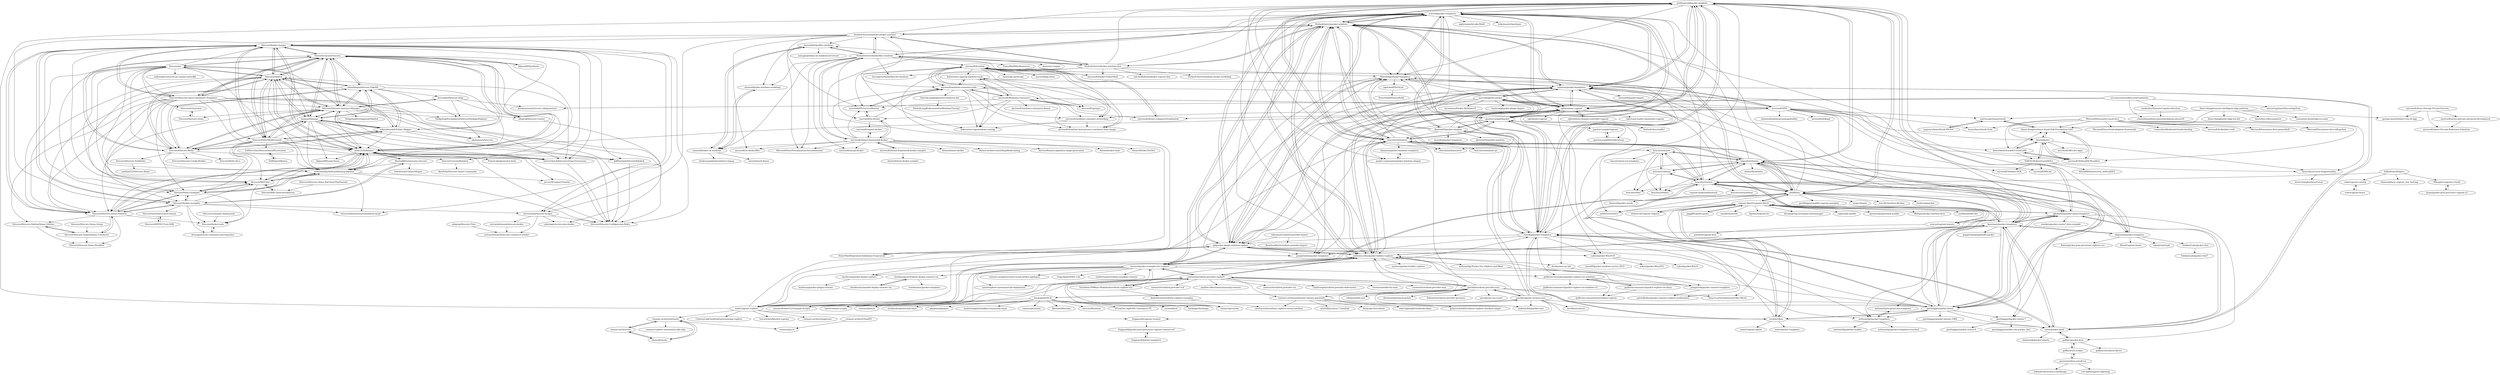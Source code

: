 digraph G {
"joefitzgerald/packer-windows" -> "mwrock/packer-templates"
"joefitzgerald/packer-windows" -> "StefanScherer/packer-windows"
"joefitzgerald/packer-windows" -> "boxcutter/windows"
"joefitzgerald/packer-windows" -> "chef/bento"
"joefitzgerald/packer-windows" -> "MattHodge/PackerTemplates"
"joefitzgerald/packer-windows" -> "taliesins/packer-baseboxes"
"joefitzgerald/packer-windows" -> "chocolatey/boxstarter" ["e"=1]
"joefitzgerald/packer-windows" -> "gusztavvargadr/packer"
"joefitzgerald/packer-windows" -> "ruzickap/packer-templates"
"joefitzgerald/packer-windows" -> "jetbrains-infra/packer-builder-vsphere"
"joefitzgerald/packer-windows" -> "rgl/windows-vagrant"
"joefitzgerald/packer-windows" -> "packer-community/packer-windows-plugins"
"joefitzgerald/packer-windows" -> "boxcutter/ubuntu"
"joefitzgerald/packer-windows" -> "jedi4ever/veewee" ["e"=1]
"joefitzgerald/packer-windows" -> "jakobadam/packer-qemu-templates"
"shiguredo/packer-templates" -> "boxcutter/ubuntu"
"shiguredo/packer-templates" -> "boxcutter/centos"
"shiguredo/packer-templates" -> "kaorimatz/packer-templates"
"shiguredo/packer-templates" -> "joefitzgerald/packer-windows"
"shiguredo/packer-templates" -> "Banno/packer-post-processor-vsphere-ova"
"shiguredo/packer-templates" -> "ffuenf/vagrant-boxes"
"shiguredo/packer-templates" -> "TelekomLabs/packer-rhel"
"shiguredo/packer-templates" -> "tokuhirom/toydi"
"josenk/terraform-provider-esxi" -> "josenk/vagrant-vmware-esxi"
"josenk/terraform-provider-esxi" -> "nickcharlton/packer-esxi"
"josenk/terraform-provider-esxi" -> "vmware/terraform-provider-vsphere"
"josenk/terraform-provider-esxi" -> "taliesins/packer-baseboxes"
"josenk/terraform-provider-esxi" -> "jetbrains-infra/packer-builder-vsphere"
"josenk/terraform-provider-esxi" -> "josenk/esxi-vm-create"
"josenk/terraform-provider-esxi" -> "veksh/ansible-esxi"
"josenk/terraform-provider-esxi" -> "dustinrue/proxmox-packer" ["e"=1]
"josenk/terraform-provider-esxi" -> "vmware-archive/cloud-init-vmware-guestinfo"
"josenk/terraform-provider-esxi" -> "Telmate/terraform-provider-proxmox" ["e"=1]
"josenk/terraform-provider-esxi" -> "dmacvicar/terraform-provider-libvirt" ["e"=1]
"josenk/terraform-provider-esxi" -> "geerlingguy/packer-boxes"
"josenk/terraform-provider-esxi" -> "lamw/ghettoVCB"
"vmware-archive/cloud-init-vmware-guestinfo" -> "alexholliz/centos-7-cloudinit"
"vmware-archive/cloud-init-vmware-guestinfo" -> "linoproject/terraform"
"vmware-archive/cloud-init-vmware-guestinfo" -> "vmw-loginsight/webhook-shims"
"vmware-archive/cloud-init-vmware-guestinfo" -> "grantorchard/terraform-vsphere-cloudinit-simple"
"vmware-archive/cloud-init-vmware-guestinfo" -> "vancluever/terraform-vsphere-virtual-machine"
"vmware-archive/rbvmomi" -> "vmware-archive/rvc"
"vmware-archive/rbvmomi" -> "rlane/rbvmomi"
"vmware-archive/rbvmomi" -> "vmware/vsphere-automation-sdk-ruby"
"vmware-archive/rbvmomi" -> "vmware/pyvco"
"Sitecore/jss" -> "Sitecore/docker-images"
"Sitecore/jss" -> "SitecoreUnicorn/Unicorn"
"Sitecore/jss" -> "Sitecore/Habitat"
"Sitecore/jss" -> "muso31/Helixbase"
"Sitecore/jss" -> "Sitecore/MVP-Site"
"Sitecore/jss" -> "Sitecore/Sitecore-Azure-Quickstart-Templates"
"Sitecore/jss" -> "Sitecore/Sitecore.Demo.Platform"
"Sitecore/jss" -> "kamsar/Dianoga"
"Sitecore/jss" -> "Sitecore/Sitecore.Rocks"
"Sitecore/jss" -> "sitecorelabs/xmcloud-foundation-head"
"Sitecore/jss" -> "Sitecore/Sitecore-Instance-Manager"
"Sitecore/jss" -> "richardszalay/helix-publishing-pipeline"
"Sitecore/jss" -> "Sitecore/Helix.Examples"
"Sitecore/jss" -> "uniformdev/sitecore-jss-nextjs-starterkit"
"Sitecore/jss" -> "Sitecore/xGenerator"
"lavabit/robox" -> "geerlingguy/packer-boxes"
"lavabit/robox" -> "ruzickap/packer-templates"
"lavabit/robox" -> "chef/bento"
"lavabit/robox" -> "vagrant-libvirt/vagrant-libvirt"
"lavabit/robox" -> "tylert/packer-build"
"lavabit/robox" -> "maier/packer-templates"
"lavabit/robox" -> "maier/vagrant-alpine"
"lavabit/robox" -> "gusztavvargadr/packer"
"lamw/ghettoVCB" -> "lamw/vmware-scripts" ["e"=1]
"lamw/ghettoVCB" -> "VFrontDe-Org/ESXi-Customizer-PS" ["e"=1]
"lamw/ghettoVCB" -> "ytti/oxidized" ["e"=1]
"lamw/ghettoVCB" -> "backuppc/backuppc" ["e"=1]
"lamw/ghettoVCB" -> "josenk/terraform-provider-esxi"
"lamw/ghettoVCB" -> "vmware/photon" ["e"=1]
"lamw/ghettoVCB" -> "strizhechenko/netutils-linux" ["e"=1]
"lamw/ghettoVCB" -> "phpipam/phpipam" ["e"=1]
"lamw/ghettoVCB" -> "vmware/packer-examples-for-vsphere"
"lamw/ghettoVCB" -> "vmware/govmomi" ["e"=1]
"lamw/ghettoVCB" -> "monitoringartist/zabbix-community-repos" ["e"=1]
"lamw/ghettoVCB" -> "vmware/pyvmomi" ["e"=1]
"lamw/ghettoVCB" -> "librenms/librenms" ["e"=1]
"lamw/ghettoVCB" -> "mescon/Muximux" ["e"=1]
"lamw/ghettoVCB" -> "vmware/PowerCLI-Example-Scripts" ["e"=1]
"Sitecore/Sitecore.Demo.Platform" -> "Sitecore/Sitecore.HabitatHome.Commerce"
"Sitecore/Sitecore.Demo.Platform" -> "Sitecore/Helix.Examples"
"Sitecore/Sitecore.Demo.Platform" -> "Sitecore/Sitecore.HabitatHome.Utilities"
"Sitecore/Sitecore.Demo.Platform" -> "Sitecore/Sitecore.Demo.Headless"
"Sitecore/Sitecore.Demo.Platform" -> "Sitecore/docker-images"
"Sitecore/Sitecore.Demo.Platform" -> "Sitecore/docker-examples"
"Sitecore/Sitecore.Demo.Platform" -> "Sitecore/MVP-Site"
"Sitecore/Sitecore.Demo.Platform" -> "Sitecore/docker-tools"
"Sitecore/Sitecore.Demo.Platform" -> "muso31/Helixbase"
"Sitecore/docker-images" -> "Sitecore/docker-examples"
"Sitecore/docker-images" -> "Sitecore/Sitecore.Demo.Platform"
"Sitecore/docker-images" -> "Sitecore/Sitecore-Azure-Quickstart-Templates"
"Sitecore/docker-images" -> "sitecoreops/sitecore-images"
"Sitecore/docker-images" -> "muso31/Helixbase"
"Sitecore/docker-images" -> "Sitecore/MVP-Site"
"Sitecore/docker-images" -> "richardszalay/helix-publishing-pipeline"
"Sitecore/docker-images" -> "Sitecore/Helix.Examples"
"Sitecore/docker-images" -> "Sitecore/Sitecore-Configuration-Roles"
"Sitecore/docker-images" -> "bartverdonck/Sitecore-Forms-Extensions"
"Sitecore/docker-images" -> "Sitecore/Habitat"
"Sitecore/docker-images" -> "sitecorelabs/xmcloud-foundation-head"
"Sitecore/docker-images" -> "SitecorePowerShell/Console"
"Sitecore/docker-images" -> "SitecoreUnicorn/Unicorn"
"Sitecore/docker-images" -> "JeffDarchuk/SitecoreSidekick"
"Sitecore/Helix.Examples" -> "Sitecore/Sitecore.Demo.Platform"
"Sitecore/Helix.Examples" -> "Sitecore/MVP-Site"
"Sitecore/Helix.Examples" -> "richardszalay/helix-publishing-pipeline"
"Sitecore/Helix.Examples" -> "Sitecore/docker-tools"
"Sitecore/Helix.Examples" -> "Sitecore/docker-examples"
"Sitecore/Helix.Examples" -> "muso31/Helixbase"
"StefanScherer/packer-windows" -> "joefitzgerald/packer-windows"
"StefanScherer/packer-windows" -> "mwrock/packer-templates"
"StefanScherer/packer-windows" -> "StefanScherer/docker-windows-box"
"StefanScherer/packer-windows" -> "rgl/windows-vagrant"
"StefanScherer/packer-windows" -> "boxcutter/windows"
"StefanScherer/packer-windows" -> "rgl/packer-plugin-windows-update"
"StefanScherer/packer-windows" -> "chef/bento"
"StefanScherer/packer-windows" -> "StefanScherer/dockerfiles-windows"
"StefanScherer/packer-windows" -> "gusztavvargadr/packer"
"StefanScherer/packer-windows" -> "vmware/packer-examples-for-vsphere"
"StefanScherer/packer-windows" -> "jetbrains-infra/packer-builder-vsphere"
"StefanScherer/packer-windows" -> "taliesins/packer-baseboxes"
"StefanScherer/packer-windows" -> "MattHodge/PackerTemplates"
"StefanScherer/packer-windows" -> "StefanScherer/windows-docker-machine"
"StefanScherer/packer-windows" -> "ruzickap/packer-templates"
"josenk/vagrant-vmware-esxi" -> "josenk/terraform-provider-esxi"
"josenk/vagrant-vmware-esxi" -> "nsidc/vagrant-vsphere"
"josenk/vagrant-vmware-esxi" -> "jetbrains-infra/packer-builder-vsphere"
"josenk/vagrant-vmware-esxi" -> "StefanScherer/packer-windows"
"josenk/vagrant-vmware-esxi" -> "geerlingguy/packer-boxes"
"josenk/vagrant-vmware-esxi" -> "mechboxes/mech"
"josenk/vagrant-vmware-esxi" -> "frapposelli/vagrant-vcenter"
"josenk/vagrant-vmware-esxi" -> "nickcharlton/packer-esxi"
"josenk/vagrant-vmware-esxi" -> "rgl/windows-vagrant"
"josenk/vagrant-vmware-esxi" -> "lavabit/robox"
"SitecorePowerShell/Console" -> "muso31/Helixbase"
"SitecorePowerShell/Console" -> "SitecoreUnicorn/Unicorn"
"SitecorePowerShell/Console" -> "Sitecore/docker-images"
"SitecorePowerShell/Console" -> "Sitecore/Sitecore.Rocks"
"SitecorePowerShell/Console" -> "Sitecore/Sitecore.Demo.Platform"
"SitecorePowerShell/Console" -> "mikeedwards83/Glass.Mapper"
"SitecorePowerShell/Console" -> "Sitecore/Habitat"
"SitecorePowerShell/Console" -> "richardszalay/helix-publishing-pipeline"
"SitecorePowerShell/Console" -> "Sitecore/Helix.Examples"
"SitecorePowerShell/Console" -> "Sitecore/Sitecore-Instance-Manager"
"SitecorePowerShell/Console" -> "Sitecore/MVP-Site"
"SitecorePowerShell/Console" -> "Sitecore/Sitecore-Configuration-Roles"
"SitecorePowerShell/Console" -> "kamsar/Dianoga"
"SitecorePowerShell/Console" -> "bartverdonck/Sitecore-Forms-Extensions"
"SitecorePowerShell/Console" -> "SoftServeInc/SitecoreInstallExtensions"
"ava-innersource/SitecoreFoundation" -> "sitecoreignition/SitecoreIgnition"
"ava-innersource/SitecoreFoundation" -> "constellation4sitecore/constellation-sitecore9"
"ava-innersource/SitecoreFoundation" -> "muso31/Helixbase"
"ava-innersource/SitecoreFoundation" -> "hermanussen/sitecore.codegenerator"
"ava-innersource/SitecoreFoundation" -> "markstiles/SitecoreCognitiveServices"
"blipson89/Synthesis" -> "SitecoreUnicorn/Unicorn"
"richardszalay/helix-publishing-pipeline" -> "muso31/Helixbase"
"richardszalay/helix-publishing-pipeline" -> "Sitecore/Sitecore-Configuration-Roles"
"richardszalay/helix-publishing-pipeline" -> "Sitecore/Helix.Examples"
"richardszalay/helix-publishing-pipeline" -> "Sitecore/MVP-Site"
"richardszalay/helix-publishing-pipeline" -> "jst-cyr/XConnectTutorial"
"adoprog/Sitecore-Flow" -> "avivasolutionsnl/sitecore-commerce-docker"
"sitecoreops/sitecore-images" -> "Sitecore/Sitecore-Configuration-Roles"
"sitecoreops/sitecore-images" -> "pbering/sitecore-nine-docker"
"sitecoreops/sitecore-images" -> "avivasolutionsnl/sitecore-commerce-docker"
"sitecoreops/sitecore-images" -> "avivasolutionsnl/sitecore-docker"
"Sitecore/Sitecore.HabitatHome.Commerce" -> "Sitecore/Sitecore.Demo.Platform"
"Sitecore/Sitecore.HabitatHome.Commerce" -> "Sitecore/Sitecore.Demo.Headless"
"Sitecore/Sitecore.HabitatHome.Commerce" -> "Sitecore/Sitecore.HabitatHome.Utilities"
"bartverdonck/Sitecore-Forms-Extensions" -> "muso31/Helixbase"
"bartverdonck/Sitecore-Forms-Extensions" -> "Sitecore/Sitecore-Configuration-Roles"
"jborean93/packer-windoze" -> "MattHodge/PackerTemplates"
"jborean93/packer-windoze" -> "ruzickap/packer-templates"
"jborean93/packer-windoze" -> "gusztavvargadr/packer"
"jborean93/packer-windoze" -> "mwrock/packer-templates"
"jborean93/packer-windoze" -> "mcandre/packer-templates"
"jborean93/packer-windoze" -> "marcinbojko/hv-packer"
"jborean93/packer-windoze" -> "boxcutter/windows"
"jborean93/packer-windoze" -> "jborean93/ansible-windows" ["e"=1]
"jborean93/packer-windoze" -> "StefanScherer/packer-windows"
"kaorimatz/packer-templates" -> "geerlingguy/packer-boxes"
"kaorimatz/packer-templates" -> "jakobadam/packer-qemu-templates"
"kaorimatz/packer-templates" -> "tylert/packer-build"
"kaorimatz/packer-templates" -> "boxcutter/ubuntu"
"kaorimatz/packer-templates" -> "shiguredo/packer-templates"
"kaorimatz/packer-templates" -> "jetbrains-infra/packer-builder-vsphere"
"kaorimatz/packer-templates" -> "mrlesmithjr/packer-templates"
"kaorimatz/packer-templates" -> "ruzickap/packer-templates"
"kaorimatz/packer-templates" -> "taliesins/packer-baseboxes"
"kaorimatz/packer-templates" -> "chef/bento"
"kaorimatz/packer-templates" -> "boxcutter/centos"
"kaorimatz/packer-templates" -> "puppetlabs/puppetlabs-packer"
"kaorimatz/packer-templates" -> "geerlingguy/packer-centos-7"
"kaorimatz/packer-templates" -> "StefanScherer/packer-windows"
"kaorimatz/packer-templates" -> "mrlesmithjr/vagrant-box-templates"
"goffinet/packer-kvm" -> "goffinet/virt-scripts"
"goffinet/packer-kvm" -> "tylert/packer-build"
"goffinet/packer-kvm" -> "goffinet/terraform-libvirt"
"vmware-archive/rvc" -> "rlane/rbvmomi"
"vmware-archive/rvc" -> "vmware-archive/rbvmomi"
"WhoopInc/vagrant-s3auth" -> "lmars/packer-post-processor-vagrant-s3"
"taliesins/terraform-provider-hyperv" -> "flynnhandley/terraform-provider-hyperv"
"taliesins/terraform-provider-hyperv" -> "rgl/packer-plugin-windows-update"
"Terraform-VMWare-Modules/terraform-vsphere-vm" -> "diodonfrost/terraform-vsphere-examples"
"Terraform-VMWare-Modules/terraform-vsphere-vm" -> "vmware/terraform-provider-vsphere"
"Sitecore/docker-examples" -> "Sitecore/docker-images"
"Sitecore/docker-examples" -> "strezag/sitecore-containers-prerequisites"
"Sitecore/docker-examples" -> "Sitecore/Sitecore.Demo.Platform"
"Sitecore/docker-examples" -> "Sitecore/Helix.Examples"
"Sitecore/docker-examples" -> "Sitecore/docker-tools"
"Sitecore/docker-examples" -> "Sitecore/xmcloud-starter-dotnet"
"Sitecore/docker-examples" -> "sitecorelabs/xmcloud-foundation-head"
"Sitecore/docker-examples" -> "sitecoreops/sitecore-images"
"Sitecore/docker-examples" -> "MartinMiles/awesome-sitecore"
"Sitecore/docker-examples" -> "Sitecore/MVP-Site"
"marcinbojko/hv-packer" -> "rgl/windows-vagrant"
"marcinbojko/hv-packer" -> "hashicorp/packer-plugin-hyperv"
"marcinbojko/hv-packer" -> "taliesins/packer-baseboxes"
"marcinbojko/hv-packer" -> "jacqinthebox/packer-templates"
"marcinbojko/hv-packer" -> "eaksel/packer-Win2019"
"marcinbojko/hv-packer" -> "MattHodge/PackerTemplates"
"marcinbojko/hv-packer" -> "luciusbono/Packer-Windows10"
"marcinbojko/hv-packer" -> "rgl/packer-plugin-windows-update"
"sshushliapin/Sitecore.FakeDb" -> "Sitecore/Sitecore-Instance-Manager"
"sshushliapin/Sitecore.FakeDb" -> "Sitecore/Sitecore.Demo.Platform"
"sshushliapin/Sitecore.FakeDb" -> "SitecoreUnicorn/Unicorn"
"sshushliapin/Sitecore.FakeDb" -> "HedgehogDevelopment/SitecorePackageDeployer"
"sshushliapin/Sitecore.FakeDb" -> "Sitecore/Sitecore.Rocks"
"sshushliapin/Sitecore.FakeDb" -> "kevinobee/Sitecore.Ship"
"sshushliapin/Sitecore.FakeDb" -> "kamsar/Dianoga"
"sshushliapin/Sitecore.FakeDb" -> "Sitecore/Habitat"
"sshushliapin/Sitecore.FakeDb" -> "muso31/Helixbase"
"sshushliapin/Sitecore.FakeDb" -> "mikeedwards83/Glass.Mapper"
"sciurus/vagrant-mutate" -> "vagrant-libvirt/vagrant-libvirt"
"sciurus/vagrant-mutate" -> "adrahon/vagrant-kvm"
"Azure-Samples/azure-intelligent-edge-patterns" -> "Azure-Samples/Azure-Stack-Hub-Foundation-Core"
"Azure-Samples/azure-intelligent-edge-patterns" -> "Azure-Samples/iot-edge-for-iiot"
"Azure-Samples/azure-intelligent-edge-patterns" -> "george-moore/Santa-Cruz-AI-App"
"Azure-Samples/azure-intelligent-edge-patterns" -> "mattmcspirit/azurestack"
"Azure-Samples/azure-intelligent-edge-patterns" -> "Azure/live-video-analytics" ["e"=1]
"Azure-Samples/azure-intelligent-edge-patterns" -> "emmanuel-bv/iotedge-iva-nano" ["e"=1]
"rlane/rbvmomi" -> "vmware-archive/rvc"
"rlane/rbvmomi" -> "vmware-archive/rbvmomi"
"dteslya/win-iac-lab" -> "joeypiccola/packer-vmware-templates"
"MicrosoftDocs/azure-stack-docs" -> "microsoft/botbuilder-tools" ["e"=1]
"MicrosoftDocs/azure-stack-docs" -> "MicrosoftDocs/azure-docs-powershell" ["e"=1]
"MicrosoftDocs/azure-stack-docs" -> "MicrosoftDocs/azure-docs-sdk-python" ["e"=1]
"MicrosoftDocs/azure-stack-docs" -> "Azure/AzureStackHCI-EvalGuide"
"MicrosoftDocs/azure-stack-docs" -> "microsoft/AzStackHCISandbox"
"MicrosoftDocs/azure-stack-docs" -> "Azure/aksArc"
"MicrosoftDocs/azure-stack-docs" -> "Azure-Samples/Azure-Stack-Hub-Foundation-Core"
"MicrosoftDocs/azure-stack-docs" -> "MicrosoftDocs/cloud-adoption-framework" ["e"=1]
"MicrosoftDocs/azure-stack-docs" -> "Azure/AzureLocal-Supportability"
"MicrosoftDocs/azure-stack-docs" -> "Azure/AzureStack-Tools" ["e"=1]
"MicrosoftDocs/azure-stack-docs" -> "ConsenSysMesh/web3studio-bootleg" ["e"=1]
"frapposelli/vagrant-vcenter" -> "frapposelli/packer-post-processor-vagrant-vmware-ovf"
"eaksel/packer-Win2019" -> "eaksel/packer-Win2022"
"eaksel/packer-Win2019" -> "eaksel/packer-Win10"
"eaksel/packer-Win2019" -> "nixon89/packer-windows-server-2019"
"cloudmaniac/ansible-deploy-vmware-vm" -> "cloudmaniac/terraform-deploy-vmware-vm"
"microsoft/windows-container-networking" -> "kubernetes-sigs/windows-testing"
"microsoft/windows-container-networking" -> "microsoft/windows-host-process-containers-base-image"
"Eldblom/sifdemos" -> "SoftServeInc/SitecoreInstallExtensions"
"SoftServeInc/SitecoreInstallExtensions" -> "Eldblom/sifdemos"
"mrlesmithjr/Packer-For-vSphere-and-More" -> "joeypiccola/packer-vmware-templates"
"kevinobee/Sitecore.Ship" -> "adoprog/Sitecore-Courier"
"kevinobee/Sitecore.Ship" -> "HedgehogDevelopment/SitecorePackageDeployer"
"kevinobee/Sitecore.Ship" -> "hermanussen/sitecore.codegenerator"
"kevinobee/Sitecore.Ship" -> "Sitecore/Sitecore-Instance-Manager"
"Sitecore/Sitecore.HabitatHome.Utilities" -> "Sitecore/Sitecore.HabitatHome.Commerce"
"Sitecore/Sitecore.HabitatHome.Utilities" -> "Sitecore/Sitecore.Demo.Headless"
"vube/vagrant-catalog" -> "vube/vagrant-boxer"
"kubernetes-sigs/sig-windows-tools" -> "kubernetes-sigs/windows-testing"
"kubernetes-sigs/sig-windows-tools" -> "microsoft/windows-host-process-containers-base-image"
"kubernetes-sigs/sig-windows-tools" -> "microsoft/windows-container-networking"
"kubernetes-sigs/sig-windows-tools" -> "microsoft/windows-container-tools"
"yagmurs/AzureStack-VM-PoC" -> "mattmcspirit/azurestack"
"TelekomLabs/packer-rhel" -> "TelekomLabs/packer-rhel7"
"vube/vagrant-boxer" -> "vube/vagrant-catalog"
"diodonfrost/terraform-vsphere-examples" -> "vancluever/terraform-vsphere-virtual-machine"
"vmware-archive/CloudFS" -> "vmware/pyvco"
"PatrickLang/kubernetes-windows-dev" -> "PatrickLang/KubernetesForWindowsTutorial"
"Sitecore/MVP-Site" -> "Sitecore/XM-Cloud-Introduction"
"Sitecore/MVP-Site" -> "Sitecore/Helix.Examples"
"Sitecore/MVP-Site" -> "Sitecore/docker-tools"
"Sitecore/MVP-Site" -> "muso31/Helixbase"
"Sitecore/MVP-Site" -> "richardszalay/helix-publishing-pipeline"
"microsoft/Azure-Percept-Private-Preview" -> "george-moore/Santa-Cruz-AI-App"
"microsoft/Azure-Percept-Private-Preview" -> "microsoft/Azure-Percept-Reference-Solutions"
"microsoft/Azure-Percept-Private-Preview" -> "microsoft/azure-percept-advanced-development"
"hollodotme/Helpers" -> "ebmeierj/local_vagrant_box_hosting"
"hollodotme/Helpers" -> "vube/vagrant-catalog"
"hollodotme/Helpers" -> "WhoopInc/vagrant-s3auth"
"hollodotme/Helpers" -> "boxcutter/centos"
"kamsar/Dianoga" -> "SitecoreUnicorn/Unicorn"
"kamsar/Dianoga" -> "muso31/Helixbase"
"kamsar/Dianoga" -> "mikeedwards83/Glass.Mapper"
"kamsar/Dianoga" -> "blipson89/Leprechaun"
"kamsar/Dianoga" -> "bartverdonck/Sitecore-Forms-Extensions"
"kamsar/Dianoga" -> "JeffDarchuk/SitecoreSidekick"
"kamsar/Dianoga" -> "Sitecore/Sitecore-Configuration-Roles"
"kamsar/Dianoga" -> "Sitecore/Sitecore.Rocks"
"kamsar/Dianoga" -> "Sitecore/Sitecore-Instance-Manager"
"kamsar/Dianoga" -> "sshushliapin/Sitecore.FakeDb"
"kamsar/Dianoga" -> "richardszalay/helix-publishing-pipeline"
"kamsar/Dianoga" -> "Sitecore/Habitat"
"microsoft/Windows-Containers" -> "microsoft/windows-container-tools"
"microsoft/Windows-Containers" -> "microsoft/hcsshim"
"microsoft/Windows-Containers" -> "microsoft/windows-container-networking"
"microsoft/Windows-Containers" -> "microsoft/windows-host-process-containers-base-image"
"microsoft/Windows-Containers" -> "kubernetes-sigs/sig-windows-tools"
"microsoft/Windows-Containers" -> "microsoft/SDN"
"microsoft/Windows-Containers" -> "microsoft/opengcs"
"microsoft/Windows-Containers" -> "microsoft/iis-docker"
"microsoft/Windows-Containers" -> "microsoft/dotnet-computevirtualization"
"microsoft/Windows-Containers" -> "microsoft/IIS.ServiceMonitor"
"microsoft/Windows-Containers" -> "kubernetes-sigs/windows-testing"
"microsoft/Windows-Containers" -> "microsoft/windows-containers-demos"
"lmars/packer-post-processor-vagrant-s3" -> "WhoopInc/vagrant-s3auth"
"MartinMiles/awesome-sitecore" -> "muso31/Helixbase"
"MartinMiles/awesome-sitecore" -> "richardszalay/helix-publishing-pipeline"
"MartinMiles/awesome-sitecore" -> "Sitecore/docker-examples"
"MartinMiles/awesome-sitecore" -> "lowedown/xConnectHelper"
"Azure/aksArc" -> "microsoft/AzStackHCISandbox"
"Azure/aksArc" -> "Azure-Samples/Azure-Stack-Hub-Foundation-Core"
"Azure/aksArc" -> "Azure/AzureStackHCI-EvalGuide"
"Azure/aksArc" -> "microsoft/AKS-Arc-Apps"
"Azure/aksArc" -> "Azure/AzureLocal-Supportability"
"Azure/aksArc" -> "DellGEOS/AzureLocalHOLs"
"Azure/AzureStackHCI-EvalGuide" -> "microsoft/AzStackHCISandbox"
"Azure/AzureStackHCI-EvalGuide" -> "Azure/aksArc"
"Azure/AzureStackHCI-EvalGuide" -> "Azure-Samples/Azure-Stack-Hub-Foundation-Core"
"Azure/AzureStackHCI-EvalGuide" -> "DellGEOS/AzureLocalHOLs"
"microsoft/windows-container-tools" -> "kubernetes-sigs/sig-windows-tools"
"microsoft/windows-container-tools" -> "microsoft/Windows-Containers"
"microsoft/windows-container-tools" -> "microsoft/IIS.ServiceMonitor"
"microsoft/windows-container-tools" -> "microsoft/hcsshim"
"microsoft/windows-container-tools" -> "kubernetes-sigs/windows-testing"
"microsoft/windows-container-tools" -> "microsoft/windows-host-process-containers-base-image"
"microsoft/windows-container-tools" -> "microsoft/windows-container-networking"
"microsoft/windows-container-tools" -> "PatrickLang/kubernetes-windows-dev"
"microsoft/windows-container-tools" -> "microsoft/opengcs"
"jakobadam/packer-qemu-templates" -> "tylert/packer-build"
"jakobadam/packer-qemu-templates" -> "kaorimatz/packer-templates"
"jakobadam/packer-qemu-templates" -> "sciurus/vagrant-mutate"
"jakobadam/packer-qemu-templates" -> "vagrant-libvirt/vagrant-libvirt"
"jakobadam/packer-qemu-templates" -> "taliesins/packer-baseboxes"
"jakobadam/packer-qemu-templates" -> "stardata/packer-centos7-kvm-example"
"jakobadam/packer-qemu-templates" -> "goffinet/packer-kvm"
"jakobadam/packer-qemu-templates" -> "joefitzgerald/packer-windows"
"jakobadam/packer-qemu-templates" -> "geerlingguy/packer-boxes"
"Azure-Samples/Azure-Stack-Hub-Foundation-Core" -> "microsoft/AzStackHCISandbox"
"Azure-Samples/Azure-Stack-Hub-Foundation-Core" -> "mattmcspirit/azurestack"
"Azure-Samples/Azure-Stack-Hub-Foundation-Core" -> "Azure/aksArc"
"geerlingguy/packer-centos-7" -> "geerlingguy/packer-centos-6"
"geerlingguy/packer-centos-7" -> "geerlingguy/ansible-role-packer_rhel"
"cloudmaniac/terraform-deploy-vmware-vm" -> "cloudmaniac/ansible-deploy-vmware-vm"
"cloudmaniac/terraform-deploy-vmware-vm" -> "cloudmaniac/packer-templates"
"frapposelli/packer-post-processor-vagrant-vmware-ovf" -> "frapposelli/packer-templates"
"frapposelli/packer-templates" -> "frapposelli/packer-post-processor-vagrant-vmware-ovf"
"guillermo-musumeci/packer-vsphere-iso-windows" -> "guillermo-musumeci/packer-vsphere-iso-linux"
"guillermo-musumeci/packer-vsphere-iso-windows" -> "guillermo-musumeci/packer-vsphere-iso-windows-v2"
"guillermo-musumeci/packer-vsphere-iso-windows" -> "joeypiccola/packer-vmware-templates"
"guillermo-musumeci/packer-vsphere-iso-windows" -> "guillermo-musumeci/terraform-vsphere"
"packer-community/packer-windows-plugins" -> "dylanmei/packer-windows-templates"
"guillermo-musumeci/packer-vsphere-iso-linux" -> "guillermo-musumeci/terraform-vsphere"
"guillermo-musumeci/packer-vsphere-iso-linux" -> "guillermo-musumeci/packer-vsphere-iso-windows"
"dylanmei/packer-windows-templates" -> "packer-community/packer-windows-plugins"
"chef/bento" -> "StefanScherer/packer-windows"
"chef/bento" -> "joefitzgerald/packer-windows"
"chef/bento" -> "boxcutter/windows"
"chef/bento" -> "hashicorp/packer" ["e"=1]
"chef/bento" -> "boxcutter/ubuntu"
"chef/bento" -> "jedi4ever/veewee" ["e"=1]
"chef/bento" -> "vagrant-libvirt/vagrant-libvirt"
"chef/bento" -> "geerlingguy/packer-boxes"
"chef/bento" -> "boxcutter/centos"
"chef/bento" -> "geerlingguy/ansible-vagrant-examples" ["e"=1]
"chef/bento" -> "lavabit/robox"
"chef/bento" -> "inspec/inspec" ["e"=1]
"chef/bento" -> "test-kitchen/test-kitchen" ["e"=1]
"chef/bento" -> "dotless-de/vagrant-vbguest" ["e"=1]
"chef/bento" -> "mwrock/packer-templates"
"boxcutter/ubuntu" -> "boxcutter/centos"
"boxcutter/ubuntu" -> "boxcutter/macos"
"boxcutter/ubuntu" -> "boxcutter/windows"
"boxcutter/ubuntu" -> "boxcutter/debian"
"boxcutter/ubuntu" -> "shiguredo/packer-templates"
"boxcutter/ubuntu" -> "kaorimatz/packer-templates"
"boxcutter/ubuntu" -> "chef/bento"
"boxcutter/ubuntu" -> "joefitzgerald/packer-windows"
"boxcutter/ubuntu" -> "geerlingguy/packer-boxes"
"boxcutter/ubuntu" -> "dockerfile/ubuntu" ["e"=1]
"boxcutter/ubuntu" -> "jakobadam/packer-qemu-templates"
"boxcutter/ubuntu" -> "mwrock/packer-templates"
"boxcutter/ubuntu" -> "boxcutter/fedora"
"boxcutter/ubuntu" -> "taliesins/packer-baseboxes"
"boxcutter/ubuntu" -> "ruzickap/packer-templates"
"StefanScherer/docker-windows-box" -> "StefanScherer/windows-docker-machine"
"StefanScherer/docker-windows-box" -> "StefanScherer/packer-windows"
"StefanScherer/docker-windows-box" -> "StefanScherer/dockerfiles-windows"
"StefanScherer/docker-windows-box" -> "microsoft/Docker-PowerShell" ["e"=1]
"StefanScherer/docker-windows-box" -> "joefitzgerald/packer-windows"
"StefanScherer/docker-windows-box" -> "bucrogers/Dockerfiles-for-windows"
"StefanScherer/docker-windows-box" -> "sixeyed/dockerfiles-windows"
"StefanScherer/docker-windows-box" -> "mitchellh/boot2docker-vagrant-box"
"StefanScherer/docker-windows-box" -> "StefanScherer/windows-docker-workshop"
"StefanScherer/docker-windows-box" -> "PowerShell/Operation-Validation-Framework" ["e"=1]
"StefanScherer/docker-windows-box" -> "mwrock/packer-templates"
"StefanScherer/docker-windows-box" -> "MattHodge/PackerTemplates"
"mwrock/packer-templates" -> "joefitzgerald/packer-windows"
"mwrock/packer-templates" -> "boxcutter/windows"
"mwrock/packer-templates" -> "MattHodge/PackerTemplates"
"mwrock/packer-templates" -> "StefanScherer/packer-windows"
"mwrock/packer-templates" -> "taliesins/packer-baseboxes"
"mwrock/packer-templates" -> "chocolatey/boxstarter" ["e"=1]
"mwrock/packer-templates" -> "rgl/packer-plugin-windows-update"
"mwrock/packer-templates" -> "rgl/windows-vagrant"
"mwrock/packer-templates" -> "PowerShell/Operation-Validation-Framework" ["e"=1]
"mwrock/packer-templates" -> "jetbrains-infra/packer-builder-vsphere"
"mwrock/packer-templates" -> "nightroman/Invoke-Build" ["e"=1]
"mwrock/packer-templates" -> "jborean93/packer-windoze"
"mwrock/packer-templates" -> "gusztavvargadr/packer"
"mwrock/packer-templates" -> "ticketmaster/poshspec" ["e"=1]
"mwrock/packer-templates" -> "jacqinthebox/packer-templates"
"Sitecore/Sitecore-Instance-Manager" -> "sshushliapin/Sitecore.FakeDb"
"Sitecore/Sitecore-Instance-Manager" -> "mikeedwards83/Glass.Mapper"
"Sitecore/Sitecore-Instance-Manager" -> "SitecoreUnicorn/Unicorn"
"Sitecore/Sitecore-Instance-Manager" -> "Sitecore/Habitat"
"Sitecore/Sitecore-Instance-Manager" -> "Sitecore/Sitecore.Demo"
"Sitecore/Sitecore-Instance-Manager" -> "kevinobee/Sitecore.Ship"
"Sitecore/Sitecore-Instance-Manager" -> "HedgehogDevelopment/SitecorePackageDeployer"
"Sitecore/Sitecore-Instance-Manager" -> "Sitecore/Sitecore.Rocks"
"Sitecore/Sitecore-Instance-Manager" -> "adoprog/Sitecore-Courier"
"Sitecore/Sitecore-Instance-Manager" -> "akshaysura/Sitecron"
"Sitecore/Sitecore-Instance-Manager" -> "HedgehogDevelopment/Habitat"
"Sitecore/Sitecore-Instance-Manager" -> "muso31/Helixbase"
"Sitecore/Sitecore-Instance-Manager" -> "kamsar/Dianoga"
"Sitecore/Sitecore-Instance-Manager" -> "SitecorePowerShell/Console"
"Sitecore/Sitecore-Instance-Manager" -> "Sitecore/Sitecore.Demo.Platform"
"vmware/packer-examples-for-vsphere" -> "hashicorp/packer-plugin-vsphere"
"vmware/packer-examples-for-vsphere" -> "rgl/packer-plugin-windows-update"
"vmware/packer-examples-for-vsphere" -> "StefanScherer/packer-windows"
"vmware/packer-examples-for-vsphere" -> "jetbrains-infra/packer-builder-vsphere"
"vmware/packer-examples-for-vsphere" -> "vmware-samples/vcenter-event-broker-appliance" ["e"=1]
"vmware/packer-examples-for-vsphere" -> "vmware/terraform-provider-vsphere"
"vmware/packer-examples-for-vsphere" -> "lamw/vmware-scripts" ["e"=1]
"vmware/packer-examples-for-vsphere" -> "rutgerblom/SDDC.Lab" ["e"=1]
"vmware/packer-examples-for-vsphere" -> "Terraform-VMWare-Modules/terraform-vsphere-vm"
"vmware/packer-examples-for-vsphere" -> "cloudmaniac/terraform-deploy-vmware-vm"
"vmware/packer-examples-for-vsphere" -> "lamw/vsphere-automated-lab-deployment" ["e"=1]
"vmware/packer-examples-for-vsphere" -> "vmware/PowerCLI-Example-Scripts" ["e"=1]
"vmware/packer-examples-for-vsphere" -> "guillermo-musumeci/packer-vsphere-iso-windows"
"vmware/packer-examples-for-vsphere" -> "ruzickap/packer-templates"
"vmware/packer-examples-for-vsphere" -> "tenthirtyam/terrafom-examples-vmware" ["e"=1]
"Sitecore/docker-tools" -> "strezag/sitecore-containers-prerequisites"
"microsoft/hcsshim" -> "microsoft/dotnet-computevirtualization"
"microsoft/hcsshim" -> "microsoft/Windows-Containers"
"microsoft/hcsshim" -> "microsoft/windows-container-networking"
"microsoft/hcsshim" -> "microsoft/windows-container-tools"
"microsoft/hcsshim" -> "kubernetes-sigs/sig-windows-tools"
"microsoft/hcsshim" -> "microsoft/opengcs"
"microsoft/hcsshim" -> "kubernetes-sigs/windows-testing"
"microsoft/hcsshim" -> "microsoft/windows-host-process-containers-base-image"
"microsoft/hcsshim" -> "microsoft/go-winio" ["e"=1]
"microsoft/hcsshim" -> "microsoft/SDN"
"microsoft/hcsshim" -> "microsoft/IIS.ServiceMonitor"
"microsoft/hcsshim" -> "Azure/aks-periscope" ["e"=1]
"microsoft/hcsshim" -> "microsoft/Docker-PowerShell" ["e"=1]
"boxcutter/debian" -> "boxcutter/centos"
"boxcutter/debian" -> "boxcutter/ubuntu"
"boxcutter/debian" -> "boxcutter/macos"
"boxcutter/debian" -> "boxcutter/fedora"
"boxcutter/debian" -> "boxcutter/bsd"
"boxcutter/centos" -> "boxcutter/ubuntu"
"boxcutter/centos" -> "boxcutter/debian"
"boxcutter/centos" -> "boxcutter/windows"
"boxcutter/centos" -> "boxcutter/macos"
"boxcutter/centos" -> "boxcutter/fedora"
"boxcutter/centos" -> "shiguredo/packer-templates"
"boxcutter/centos" -> "geerlingguy/packer-centos-7"
"boxcutter/centos" -> "chef/bento"
"boxcutter/centos" -> "boxcutter/oraclelinux"
"boxcutter/centos" -> "boxcutter/bsd"
"boxcutter/centos" -> "jakobadam/packer-qemu-templates"
"boxcutter/centos" -> "vagrant-landrush/landrush" ["e"=1]
"boxcutter/centos" -> "mwrock/packer-templates"
"boxcutter/centos" -> "kaorimatz/packer-templates"
"boxcutter/centos" -> "nsidc/vagrant-vsphere"
"boxcutter/macos" -> "timsutton/osx-vm-templates" ["e"=1]
"boxcutter/macos" -> "boxcutter/ubuntu"
"boxcutter/macos" -> "boxcutter/windows"
"boxcutter/macos" -> "boxcutter/centos"
"boxcutter/macos" -> "boxcutter/debian"
"boxcutter/macos" -> "boxcutter/fedora"
"boxcutter/macos" -> "boxcutter/bsd"
"boxcutter/windows" -> "mwrock/packer-templates"
"boxcutter/windows" -> "joefitzgerald/packer-windows"
"boxcutter/windows" -> "boxcutter/macos"
"boxcutter/windows" -> "boxcutter/centos"
"boxcutter/windows" -> "boxcutter/ubuntu"
"boxcutter/windows" -> "StefanScherer/packer-windows"
"boxcutter/windows" -> "MattHodge/PackerTemplates"
"boxcutter/windows" -> "chef/bento"
"boxcutter/windows" -> "gusztavvargadr/packer"
"boxcutter/windows" -> "chocolatey/boxstarter" ["e"=1]
"boxcutter/windows" -> "dylanmei/packer-windows-templates"
"boxcutter/windows" -> "boxcutter/windows-ps"
"boxcutter/windows" -> "jetbrains-infra/packer-builder-vsphere"
"boxcutter/windows" -> "rgl/packer-plugin-windows-update"
"boxcutter/windows" -> "packer-community/packer-windows-plugins"
"ngetchell/PSGitLab" -> "PowerShell/PlasterBuild"
"boxcutter/oraclelinux" -> "biemond/packer-oracle"
"strezag/sitecore-containers-prerequisites" -> "Sitecore/docker-tools"
"tylert/packer-build" -> "jakobadam/packer-qemu-templates"
"tylert/packer-build" -> "goffinet/packer-kvm"
"tylert/packer-build" -> "taliesins/packer-baseboxes"
"tylert/packer-build" -> "cbednarski/packer-ubuntu"
"tylert/packer-build" -> "kaorimatz/packer-templates"
"tylert/packer-build" -> "ruzickap/packer-templates"
"Sitecore/Sitecore.Pathfinder" -> "cardinal252/Sitecore.Boost"
"hashicorp/packer-plugin-vsphere" -> "hashicorp/packer-plugin-vmware"
"Sitecore/container-deployment" -> "Sitecore/docker-tools"
"SitecoreUnicorn/Rainbow" -> "AlenPelin/Sitecore-Smart-Commands"
"microsoft/azure-percept-advanced-development" -> "microsoft/Azure-Percept-Reference-Solutions"
"microsoft/AzStackHCISandbox" -> "Azure/AzureStackHCI-EvalGuide"
"microsoft/AzStackHCISandbox" -> "Azure-Samples/Azure-Stack-Hub-Foundation-Core"
"microsoft/AzStackHCISandbox" -> "Azure/aksArc"
"Sitecore/Habitat" -> "SitecoreUnicorn/Unicorn"
"Sitecore/Habitat" -> "muso31/Helixbase"
"Sitecore/Habitat" -> "Sitecore/Sitecore-Azure-Quickstart-Templates"
"Sitecore/Habitat" -> "Sitecore/Sitecore-Instance-Manager"
"Sitecore/Habitat" -> "Sitecore/docker-images"
"Sitecore/Habitat" -> "Sitecore/Sitecore.Rocks"
"Sitecore/Habitat" -> "Sitecore/Sitecore.Demo.Platform"
"Sitecore/Habitat" -> "sshushliapin/Sitecore.FakeDb"
"Sitecore/Habitat" -> "SitecorePowerShell/Console"
"Sitecore/Habitat" -> "kamsar/Dianoga"
"Sitecore/Habitat" -> "mikeedwards83/Glass.Mapper"
"Sitecore/Habitat" -> "Sitecore/jss"
"Sitecore/Habitat" -> "richardszalay/helix-publishing-pipeline"
"Sitecore/Habitat" -> "Sitecore/Helix.Examples"
"Sitecore/Habitat" -> "bartverdonck/Sitecore-Forms-Extensions"
"ppggff/vagrant-qemu" -> "vagrant-libvirt/vagrant-libvirt"
"StefanScherer/dockerfiles-windows" -> "sixeyed/dockerfiles-windows"
"StefanScherer/dockerfiles-windows" -> "StefanScherer/docker-windows-box"
"StefanScherer/dockerfiles-windows" -> "MicrosoftDocs/Virtualization-Documentation" ["e"=1]
"StefanScherer/dockerfiles-windows" -> "StefanScherer/packer-windows"
"StefanScherer/dockerfiles-windows" -> "microsoft/dotnet-framework-docker"
"StefanScherer/dockerfiles-windows" -> "bucrogers/Dockerfiles-for-windows"
"StefanScherer/dockerfiles-windows" -> "sixeyed/docker-on-windows"
"StefanScherer/dockerfiles-windows" -> "StefanScherer/windows-docker-machine"
"StefanScherer/dockerfiles-windows" -> "Azure/acs-engine" ["e"=1]
"StefanScherer/dockerfiles-windows" -> "microsoft/mssql-docker" ["e"=1]
"StefanScherer/dockerfiles-windows" -> "microsoft/Docker-PowerShell" ["e"=1]
"StefanScherer/dockerfiles-windows" -> "microsoft/hcsshim"
"StefanScherer/dockerfiles-windows" -> "sixeyed/docker-windows-workshop"
"StefanScherer/dockerfiles-windows" -> "microsoft/iis-docker"
"StefanScherer/dockerfiles-windows" -> "PowerShell/DscResources" ["e"=1]
"taliesins/packer-baseboxes" -> "MattHodge/PackerTemplates"
"taliesins/packer-baseboxes" -> "marcinbojko/hv-packer"
"taliesins/packer-baseboxes" -> "mwrock/packer-templates"
"taliesins/packer-baseboxes" -> "tylert/packer-build"
"taliesins/packer-baseboxes" -> "rgl/packer-plugin-windows-update"
"taliesins/packer-baseboxes" -> "rgl/windows-vagrant"
"taliesins/packer-baseboxes" -> "jetbrains-infra/packer-builder-vsphere"
"taliesins/packer-baseboxes" -> "ruzickap/packer-templates"
"taliesins/packer-baseboxes" -> "microsoft/packer-hyperv"
"taliesins/packer-baseboxes" -> "joefitzgerald/packer-windows"
"taliesins/packer-baseboxes" -> "StefanScherer/packer-windows"
"microsoft/SDN" -> "microsoft/MSLab" ["e"=1]
"microsoft/SDN" -> "Azure/AzureStackHCI-EvalGuide"
"microsoft/SDN" -> "Azure/AzureStack-Tools" ["e"=1]
"microsoft/SDN" -> "microsoft/Validate-DCB"
"microsoft/SDN" -> "microsoft/AzStackHCISandbox"
"microsoft/SDN" -> "microsoft/diskspd" ["e"=1]
"microsoft/SDN" -> "microsoft/windows-container-tools"
"microsoft/SDN" -> "mattmcspirit/azurestack"
"microsoft/SDN" -> "kubernetes-sigs/sig-windows-tools"
"microsoft/SDN" -> "microsoft/windows-container-networking"
"microsoft/SDN" -> "Azure/aksArc"
"microsoft/SDN" -> "microsoft/hcsshim"
"microsoft/SDN" -> "microsoft/Windows-Containers"
"microsoft/SDN" -> "microsoft/dotnet-computevirtualization"
"microsoft/SDN" -> "danielsollondon/azvmimagebuilder" ["e"=1]
"mrlesmithjr/packer-templates" -> "mrlesmithjr/vagrant-box-templates"
"mrlesmithjr/packer-templates" -> "mrlesmithjr/packer-templates-revisited"
"mrlesmithjr/packer-templates" -> "mrlesmithjr/packer-builder"
"mrlesmithjr/vagrant-box-templates" -> "mrlesmithjr/packer-templates"
"DellGEOS/AzureLocalHOLs" -> "Azure/AzureLocal-Supportability"
"DellGEOS/AzureLocalHOLs" -> "bfrankMS/AzureLocal_AzStackHCI"
"DellGEOS/AzureLocalHOLs" -> "microsoft/MSLab" ["e"=1]
"DellGEOS/AzureLocalHOLs" -> "microsoft/Validate-DCB"
"DellGEOS/AzureLocalHOLs" -> "Azure/aksArc"
"HedgehogDevelopment/SitecorePackageDeployer" -> "akshaysura/Sitecron"
"Sitecore/Sitecore.Demo" -> "Sitecore/xGenerator"
"Sitecore/XM-Cloud-Introduction" -> "Sitecore/MVP-Site"
"geerlingguy/packer-boxes" -> "kaorimatz/packer-templates"
"geerlingguy/packer-boxes" -> "ruzickap/packer-templates"
"geerlingguy/packer-boxes" -> "lavabit/robox"
"geerlingguy/packer-boxes" -> "geerlingguy/packer-ubuntu-1804"
"geerlingguy/packer-boxes" -> "chef/bento"
"geerlingguy/packer-boxes" -> "geerlingguy/packer-centos-7"
"geerlingguy/packer-boxes" -> "mrlesmithjr/packer-templates"
"geerlingguy/packer-boxes" -> "tylert/packer-build"
"geerlingguy/packer-boxes" -> "boxcutter/ubuntu"
"geerlingguy/packer-boxes" -> "jetbrains-infra/packer-builder-vsphere"
"geerlingguy/packer-boxes" -> "taliesins/packer-baseboxes"
"geerlingguy/packer-boxes" -> "jakobadam/packer-qemu-templates"
"geerlingguy/packer-boxes" -> "rgl/packer-plugin-windows-update"
"geerlingguy/packer-boxes" -> "marcinbojko/hv-packer"
"geerlingguy/packer-boxes" -> "rgl/windows-vagrant"
"mikeedwards83/Glass.Mapper" -> "Sitecore/Sitecore.Rocks"
"mikeedwards83/Glass.Mapper" -> "SitecoreUnicorn/Unicorn"
"mikeedwards83/Glass.Mapper" -> "Sitecore/Sitecore-Instance-Manager"
"mikeedwards83/Glass.Mapper" -> "muso31/Helixbase"
"mikeedwards83/Glass.Mapper" -> "kamsar/Dianoga"
"mikeedwards83/Glass.Mapper" -> "akshaysura/Sitecron"
"mikeedwards83/Glass.Mapper" -> "SitecorePowerShell/Console"
"mikeedwards83/Glass.Mapper" -> "sshushliapin/Sitecore.FakeDb"
"mikeedwards83/Glass.Mapper" -> "Sitecore/Habitat"
"mikeedwards83/Glass.Mapper" -> "Sitecore/Sitecore-Configuration-Roles"
"microsoft/dotnet-computevirtualization" -> "microsoft/hcsshim"
"JeffDarchuk/SitecoreSidekick" -> "Sitecore/Sitecore-Configuration-Roles"
"rgl/windows-domain-controller-vagrant" -> "rgl/windows-vagrant"
"rgl/windows-domain-controller-vagrant" -> "StefanScherer/adfs2"
"Sitecore/Sitecore.Rocks" -> "mikeedwards83/Glass.Mapper"
"Sitecore/Sitecore.Rocks" -> "SitecoreUnicorn/Unicorn"
"Sitecore/Sitecore.Rocks" -> "SitecoreUnicorn/Rainbow"
"Sitecore/Sitecore.Rocks" -> "Sitecore/Helix.Docs"
"Sitecore/Sitecore.Rocks" -> "Sitecore/Helix.Examples"
"Sitecore/Sitecore.Rocks" -> "Sitecore/Sitecore-Instance-Manager"
"Sitecore/Sitecore.Rocks" -> "Sitecore/Sitecore-Config-Builder"
"Sitecore/Sitecore.Rocks" -> "sshushliapin/Sitecore.FakeDb"
"Sitecore/Sitecore.Rocks" -> "kamsar/Dianoga"
"Sitecore/Sitecore.Rocks" -> "Sitecore/Habitat"
"Sitecore/Sitecore.Rocks" -> "Sitecore/Sitecore.Pathfinder"
"goffinet/virt-scripts" -> "goffinet/packer-kvm"
"goffinet/virt-scripts" -> "giovtorres/kvm-install-vm"
"Sitecore/Sitecore.Demo.Group" -> "Sitecore/Sitecore.HabitatHome.Commerce"
"Sitecore/xGenerator" -> "Sitecore/Sitecore.Demo"
"Sitecore/Sitecore.Demo.XmCloud.PlaySummit" -> "Sitecore/XM-Cloud-Introduction"
"ruzickap/packer-templates" -> "rgl/windows-vagrant"
"ruzickap/packer-templates" -> "jborean93/packer-windoze"
"ruzickap/packer-templates" -> "geerlingguy/packer-boxes"
"ruzickap/packer-templates" -> "jacqinthebox/packer-templates"
"ruzickap/packer-templates" -> "taliesins/packer-baseboxes"
"ruzickap/packer-templates" -> "mrlesmithjr/packer-templates"
"ruzickap/packer-templates" -> "tylert/packer-build"
"ruzickap/packer-templates" -> "eaksel/packer-Win2019"
"ruzickap/packer-templates" -> "MattHodge/PackerTemplates"
"ruzickap/packer-templates" -> "gusztavvargadr/packer"
"ruzickap/packer-templates" -> "joefitzgerald/packer-windows"
"ruzickap/packer-templates" -> "lavabit/robox"
"ruzickap/packer-templates" -> "rgl/packer-plugin-windows-update"
"ruzickap/packer-templates" -> "StefanScherer/packer-windows"
"ruzickap/packer-templates" -> "guillermo-musumeci/packer-vsphere-iso-windows"
"gusztavvargadr/packer" -> "gusztavvargadr/workstations"
"gusztavvargadr/packer" -> "StefanScherer/packer-windows"
"gusztavvargadr/packer" -> "jborean93/packer-windoze"
"gusztavvargadr/packer" -> "rgl/windows-vagrant"
"gusztavvargadr/packer" -> "boxcutter/windows"
"gusztavvargadr/packer" -> "joefitzgerald/packer-windows"
"gusztavvargadr/packer" -> "ruzickap/packer-templates"
"gusztavvargadr/packer" -> "gusztavvargadr/vagrant"
"gusztavvargadr/packer" -> "mwrock/packer-templates"
"gusztavvargadr/packer" -> "marcinbojko/hv-packer"
"gusztavvargadr/packer" -> "rgl/packer-plugin-windows-update"
"microsoft/dotnet-framework-docker" -> "microsoft/aspnet-docker"
"microsoft/dotnet-framework-docker" -> "microsoft/dotnet-framework-docker-samples"
"microsoft/dotnet-framework-docker" -> "StefanScherer/dockerfiles-windows"
"microsoft/dotnet-framework-docker" -> "microsoft/windows-container-tools"
"microsoft/dotnet-framework-docker" -> "dotnet/dotnet-docker" ["e"=1]
"microsoft/dotnet-framework-docker" -> "microsoft/iis-docker"
"microsoft/dotnet-framework-docker" -> "microsoft/mssql-docker" ["e"=1]
"microsoft/dotnet-framework-docker" -> "dotnet-architecture/eShopModernizing" ["e"=1]
"microsoft/dotnet-framework-docker" -> "sixeyed/docker-on-windows"
"microsoft/dotnet-framework-docker" -> "microsoft/vs-dockerfiles"
"microsoft/dotnet-framework-docker" -> "MicrosoftDocs/Virtualization-Documentation" ["e"=1]
"microsoft/dotnet-framework-docker" -> "microsoft/azure-pipelines-image-generation" ["e"=1]
"microsoft/dotnet-framework-docker" -> "dotnet/docker-tools" ["e"=1]
"microsoft/dotnet-framework-docker" -> "microsoft/IIS.ServiceMonitor"
"microsoft/dotnet-framework-docker" -> "dotnet/Docker.DotNet" ["e"=1]
"microsoft/iis-docker" -> "microsoft/IIS.ServiceMonitor"
"microsoft/iis-docker" -> "microsoft/windows-container-tools"
"microsoft/iis-docker" -> "microsoft/aspnet-docker"
"microsoft/iis-docker" -> "microsoft/dotnet-framework-docker"
"MattHodge/PackerTemplates" -> "mwrock/packer-templates"
"MattHodge/PackerTemplates" -> "jacqinthebox/packer-templates"
"MattHodge/PackerTemplates" -> "ngetchell/PSGitLab"
"MattHodge/PackerTemplates" -> "rgl/packer-plugin-windows-update"
"MattHodge/PackerTemplates" -> "dteslya/win-iac-lab"
"MattHodge/PackerTemplates" -> "taliesins/packer-baseboxes"
"microsoft/aspnet-docker" -> "microsoft/dotnet-framework-docker"
"adoprog/Sitecore-Courier" -> "pbering/sitecore-nine-docker"
"SitecoreUnicorn/Unicorn" -> "Sitecore/Habitat"
"SitecoreUnicorn/Unicorn" -> "Sitecore/Sitecore.Rocks"
"SitecoreUnicorn/Unicorn" -> "kamsar/Dianoga"
"SitecoreUnicorn/Unicorn" -> "muso31/Helixbase"
"SitecoreUnicorn/Unicorn" -> "mikeedwards83/Glass.Mapper"
"SitecoreUnicorn/Unicorn" -> "Sitecore/Sitecore-Instance-Manager"
"SitecoreUnicorn/Unicorn" -> "SitecoreUnicorn/Rainbow"
"SitecoreUnicorn/Unicorn" -> "sshushliapin/Sitecore.FakeDb"
"SitecoreUnicorn/Unicorn" -> "SitecorePowerShell/Console"
"SitecoreUnicorn/Unicorn" -> "richardszalay/helix-publishing-pipeline"
"SitecoreUnicorn/Unicorn" -> "Sitecore/docker-images"
"SitecoreUnicorn/Unicorn" -> "Sitecore/Sitecore-Azure-Quickstart-Templates"
"SitecoreUnicorn/Unicorn" -> "blipson89/Synthesis"
"SitecoreUnicorn/Unicorn" -> "Sitecore/jss"
"SitecoreUnicorn/Unicorn" -> "adoprog/Sitecore-Courier"
"StefanScherer/windows-docker-machine" -> "StefanScherer/docker-windows-box"
"StefanScherer/windows-docker-machine" -> "StefanScherer/packer-windows"
"StefanScherer/windows-docker-machine" -> "StefanScherer/dockerfiles-windows"
"StefanScherer/windows-docker-machine" -> "microsoft/windows-container-tools"
"StefanScherer/windows-docker-machine" -> "sixeyed/dockerfiles-windows"
"StefanScherer/windows-docker-machine" -> "mwrock/packer-templates"
"StefanScherer/windows-docker-machine" -> "microsoft/vs-dockerfiles"
"StefanScherer/windows-docker-machine" -> "sitecoreops/sitecore-images"
"StefanScherer/windows-docker-machine" -> "Sitecore/docker-images"
"StefanScherer/windows-docker-machine" -> "joefitzgerald/packer-windows"
"StefanScherer/windows-docker-machine" -> "Sitecore/docker-examples"
"StefanScherer/windows-docker-machine" -> "MicrosoftDocs/Virtualization-Documentation" ["e"=1]
"microsoft/dotnet-framework-docker-samples" -> "dotnet/dotnet-docker-samples" ["e"=1]
"microsoft/dotnet-framework-docker-samples" -> "microsoft/dotnet-framework-docker"
"markstiles/SitecoreCognitiveServices" -> "constellation4sitecore/constellation-sitecore9"
"rgl/windows-vagrant" -> "rgl/windows-domain-controller-vagrant"
"rgl/windows-vagrant" -> "rgl/packer-plugin-windows-update"
"rgl/windows-vagrant" -> "marcinbojko/hv-packer"
"rgl/windows-vagrant" -> "StefanScherer/packer-windows"
"rgl/windows-vagrant" -> "ruzickap/packer-templates"
"rgl/windows-vagrant" -> "MattHodge/PackerTemplates"
"rgl/windows-vagrant" -> "mwrock/packer-templates"
"rgl/windows-vagrant" -> "taliesins/packer-baseboxes"
"rgl/windows-vagrant" -> "gusztavvargadr/packer"
"rgl/windows-vagrant" -> "patrickhuber/packer-vmware-vsphere-workstation"
"rgl/windows-vagrant" -> "jacqinthebox/packer-templates"
"rgl/windows-vagrant" -> "rgl/ubuntu-vagrant"
"rgl/windows-vagrant" -> "jetbrains-infra/packer-builder-vsphere"
"rgl/windows-vagrant" -> "joefitzgerald/packer-windows"
"rgl/windows-vagrant" -> "rgl/visual-studio-community-vagrant"
"sixeyed/dockerfiles-windows" -> "sixeyed/docker-on-windows"
"sixeyed/dockerfiles-windows" -> "StefanScherer/dockerfiles-windows"
"sixeyed/dockerfiles-windows" -> "asmagin/jenkins-on-windowsservercore"
"sixeyed/dockerfiles-windows" -> "sixeyed/docker-windows-workshop"
"sixeyed/dockerfiles-windows" -> "microsoft/IIS.ServiceMonitor"
"Azure/AzureLocal-Supportability" -> "Azure-Samples/AzureLocal"
"Sitecore/Sitecore-Azure-Quickstart-Templates" -> "Sitecore/docker-images"
"Sitecore/Sitecore-Azure-Quickstart-Templates" -> "Sitecore/Habitat"
"Sitecore/Sitecore-Azure-Quickstart-Templates" -> "SitecoreUnicorn/Unicorn"
"Sitecore/Sitecore-Azure-Quickstart-Templates" -> "muso31/Helixbase"
"Sitecore/Sitecore-Azure-Quickstart-Templates" -> "richardszalay/helix-publishing-pipeline"
"Sitecore/Sitecore-Azure-Quickstart-Templates" -> "Sitecore/Sitecore.HabitatHome.Utilities"
"Sitecore/Sitecore-Azure-Quickstart-Templates" -> "Sitecore/Sitecore.Rocks"
"Sitecore/Sitecore-Azure-Quickstart-Templates" -> "Sitecore/Sitecore.Demo.Platform"
"Sitecore/Sitecore-Azure-Quickstart-Templates" -> "Sitecore/docker-examples"
"Sitecore/Sitecore-Azure-Quickstart-Templates" -> "Sitecore/Sitecore-Instance-Manager"
"Sitecore/Sitecore-Azure-Quickstart-Templates" -> "Sitecore/Sitecore-Configuration-Roles"
"Sitecore/Sitecore-Azure-Quickstart-Templates" -> "sitecoreops/sitecore-images"
"Sitecore/Sitecore-Azure-Quickstart-Templates" -> "SitecorePowerShell/Console"
"Sitecore/Sitecore-Azure-Quickstart-Templates" -> "Sitecore/MVP-Site"
"Sitecore/Sitecore-Azure-Quickstart-Templates" -> "bartverdonck/Sitecore-Forms-Extensions"
"mattmcspirit/azurestack" -> "yagmurs/AzureStack-VM-PoC"
"mattmcspirit/azurestack" -> "Azure-Samples/Azure-Stack-Hub-Foundation-Core"
"Sitecore/ASP.NET-Core-SDK" -> "Sitecore/xmcloud-starter-dotnet"
"gusztavvargadr/vagrant" -> "gusztavvargadr/workstations"
"rgl/packer-plugin-windows-update" -> "rgl/windows-vagrant"
"rgl/packer-plugin-windows-update" -> "MattHodge/PackerTemplates"
"rgl/packer-plugin-windows-update" -> "jetbrains-infra/packer-builder-vsphere"
"rgl/packer-plugin-windows-update" -> "StefanScherer/packer-windows"
"rgl/packer-plugin-windows-update" -> "eaksel/packer-Win2019"
"rgl/packer-plugin-windows-update" -> "mwrock/packer-templates"
"rgl/packer-plugin-windows-update" -> "taliesins/packer-baseboxes"
"rgl/packer-plugin-windows-update" -> "vmware/packer-examples-for-vsphere"
"rgl/packer-plugin-windows-update" -> "PowerShell/Operation-Validation-Framework" ["e"=1]
"rgl/packer-plugin-windows-update" -> "hashicorp/packer-plugin-vsphere"
"rgl/packer-plugin-windows-update" -> "mrlesmithjr/packer-templates"
"rgl/packer-plugin-windows-update" -> "jacqinthebox/packer-templates"
"muso31/Helixbase" -> "richardszalay/helix-publishing-pipeline"
"muso31/Helixbase" -> "bartverdonck/Sitecore-Forms-Extensions"
"muso31/Helixbase" -> "MartinMiles/awesome-sitecore"
"muso31/Helixbase" -> "Sitecore/Sitecore-Configuration-Roles"
"muso31/Helixbase" -> "Sitecore/MVP-Site"
"muso31/Helixbase" -> "JeffDarchuk/SitecoreSidekick"
"muso31/Helixbase" -> "SitecoreUnicorn/Unicorn"
"muso31/Helixbase" -> "Sitecore/Habitat"
"muso31/Helixbase" -> "PentiaLabs/generator-helix"
"muso31/Helixbase" -> "jst-cyr/XConnectTutorial"
"muso31/Helixbase" -> "Sitecore/docker-images"
"muso31/Helixbase" -> "Sitecore/Sitecore.Demo.Platform"
"muso31/Helixbase" -> "blipson89/Leprechaun"
"jetbrains-infra/packer-builder-vsphere" -> "vmware/terraform-provider-vsphere"
"jetbrains-infra/packer-builder-vsphere" -> "rgl/packer-plugin-windows-update"
"jetbrains-infra/packer-builder-vsphere" -> "martezr/packer-builder-vsphere"
"jetbrains-infra/packer-builder-vsphere" -> "StefanScherer/packer-windows"
"jetbrains-infra/packer-builder-vsphere" -> "taliesins/packer-baseboxes"
"jetbrains-infra/packer-builder-vsphere" -> "nickcharlton/packer-esxi"
"jetbrains-infra/packer-builder-vsphere" -> "mwrock/packer-templates"
"jetbrains-infra/packer-builder-vsphere" -> "MattHodge/PackerTemplates"
"jetbrains-infra/packer-builder-vsphere" -> "vmware/govmomi" ["e"=1]
"jetbrains-infra/packer-builder-vsphere" -> "joeypiccola/packer-vmware-templates"
"jetbrains-infra/packer-builder-vsphere" -> "dteslya/win-iac-lab"
"jetbrains-infra/packer-builder-vsphere" -> "vmware/packer-examples-for-vsphere"
"jetbrains-infra/packer-builder-vsphere" -> "rgl/windows-vagrant"
"jetbrains-infra/packer-builder-vsphere" -> "mrlesmithjr/Packer-For-vSphere-and-More"
"jetbrains-infra/packer-builder-vsphere" -> "kaorimatz/packer-templates"
"giovtorres/kvm-install-vm" -> "goffinet/virt-scripts"
"giovtorres/kvm-install-vm" -> "fabianlee/local-kvm-cloudimage"
"giovtorres/kvm-install-vm" -> "virt-lightning/virt-lightning"
"gusztavvargadr/workstations" -> "gusztavvargadr/vagrant"
"Sitecore/xmcloud-starter-dotnet" -> "Sitecore/ASP.NET-Core-SDK"
"vmware/terraform-provider-vsphere" -> "jetbrains-infra/packer-builder-vsphere"
"vmware/terraform-provider-vsphere" -> "vmware/govmomi" ["e"=1]
"vmware/terraform-provider-vsphere" -> "vmware/terraform-provider-nsxt" ["e"=1]
"vmware/terraform-provider-vsphere" -> "Terraform-VMWare-Modules/terraform-vsphere-vm"
"vmware/terraform-provider-vsphere" -> "vmware/terraform-provider-vcd" ["e"=1]
"vmware/terraform-provider-vsphere" -> "ansible-collections/community.vmware" ["e"=1]
"vmware/terraform-provider-vsphere" -> "josenk/terraform-provider-esxi"
"vmware/terraform-provider-vsphere" -> "vmware-archive/cloud-init-vmware-guestinfo"
"vmware/terraform-provider-vsphere" -> "vmware/PowerCLI-Example-Scripts" ["e"=1]
"vmware/terraform-provider-vsphere" -> "vmware/packer-examples-for-vsphere"
"vmware/terraform-provider-vsphere" -> "vmware/terraform-provider-vra" ["e"=1]
"vmware/terraform-provider-vsphere" -> "lamw/vmware-scripts" ["e"=1]
"vmware/terraform-provider-vsphere" -> "hashicorp/terraform-provider-kubernetes" ["e"=1]
"vmware/terraform-provider-vsphere" -> "lamw/vsphere-automated-lab-deployment" ["e"=1]
"vmware/terraform-provider-vsphere" -> "vmware/ansible-for-nsxt" ["e"=1]
"vagrant-libvirt/vagrant-libvirt" -> "sciurus/vagrant-mutate"
"vagrant-libvirt/vagrant-libvirt" -> "dmacvicar/terraform-provider-libvirt" ["e"=1]
"vagrant-libvirt/vagrant-libvirt" -> "jakobadam/packer-qemu-templates"
"vagrant-libvirt/vagrant-libvirt" -> "chef/bento"
"vagrant-libvirt/vagrant-libvirt" -> "ansible/molecule" ["e"=1]
"vagrant-libvirt/vagrant-libvirt" -> "fgrehm/vagrant-lxc" ["e"=1]
"vagrant-libvirt/vagrant-libvirt" -> "devopsgroup-io/vagrant-hostmanager" ["e"=1]
"vagrant-libvirt/vagrant-libvirt" -> "ceph/ceph-ansible" ["e"=1]
"vagrant-libvirt/vagrant-libvirt" -> "lavabit/robox"
"vagrant-libvirt/vagrant-libvirt" -> "dotless-de/vagrant-vbguest" ["e"=1]
"vagrant-libvirt/vagrant-libvirt" -> "openstack/openstack-ansible" ["e"=1]
"vagrant-libvirt/vagrant-libvirt" -> "jedi4ever/veewee" ["e"=1]
"vagrant-libvirt/vagrant-libvirt" -> "ppggff/vagrant-qemu"
"vagrant-libvirt/vagrant-libvirt" -> "dhiltgen/docker-machine-kvm" ["e"=1]
"vagrant-libvirt/vagrant-libvirt" -> "ansible/ansible-lint" ["e"=1]
"sixeyed/docker-windows-workshop" -> "sixeyed/docker-on-windows"
"nsidc/vagrant-vsphere" -> "frapposelli/vagrant-vcenter"
"nsidc/vagrant-vsphere" -> "josenk/vagrant-vmware-esxi"
"nsidc/vagrant-vsphere" -> "jetbrains-infra/packer-builder-vsphere"
"nsidc/vagrant-vsphere" -> "vmware-archive/rbvmomi"
"nsidc/vagrant-vsphere" -> "boxcutter/windows"
"nsidc/vagrant-vsphere" -> "taliesins/packer-baseboxes"
"nsidc/vagrant-vsphere" -> "mwrock/packer-templates"
"nsidc/vagrant-vsphere" -> "vmware-archive/chaperone" ["e"=1]
"nsidc/vagrant-vsphere" -> "boxcutter/centos"
"nsidc/vagrant-vsphere" -> "CenturyLinkCloud/chef-provisioning-vsphere" ["e"=1]
"nsidc/vagrant-vsphere" -> "test-kitchen/kitchen-vagrant" ["e"=1]
"nsidc/vagrant-vsphere" -> "rgl/packer-plugin-windows-update"
"nsidc/vagrant-vsphere" -> "vmware/terraform-provider-vsphere"
"microsoft/IIS.ServiceMonitor" -> "microsoft/iis-docker"
"microsoft/IIS.ServiceMonitor" -> "microsoft/windows-container-tools"
"sixeyed/docker-on-windows" -> "sixeyed/dockerfiles-windows"
"sixeyed/docker-on-windows" -> "sixeyed/docker-windows-workshop"
"sixeyed/docker-on-windows" -> "dockersamples/newsletter-signup"
"sixeyed/docker-on-windows" -> "sixeyed/nerd-dinner"
"avivasolutionsnl/sitecore-docker" -> "avivasolutionsnl/sitecore-commerce-docker"
"joeypiccola/packer-vmware-templates" -> "patrickhuber/packer-vmware-vsphere-workstation"
"joefitzgerald/packer-windows" ["l"="-49.13,6.56"]
"mwrock/packer-templates" ["l"="-49.114,6.547"]
"StefanScherer/packer-windows" ["l"="-49.114,6.576"]
"boxcutter/windows" ["l"="-49.098,6.53"]
"chef/bento" ["l"="-49.169,6.567"]
"MattHodge/PackerTemplates" ["l"="-49.137,6.543"]
"taliesins/packer-baseboxes" ["l"="-49.152,6.524"]
"chocolatey/boxstarter" ["l"="-48.199,7.672"]
"gusztavvargadr/packer" ["l"="-49.135,6.583"]
"ruzickap/packer-templates" ["l"="-49.162,6.541"]
"jetbrains-infra/packer-builder-vsphere" ["l"="-49.149,6.496"]
"rgl/windows-vagrant" ["l"="-49.148,6.554"]
"packer-community/packer-windows-plugins" ["l"="-49.067,6.569"]
"boxcutter/ubuntu" ["l"="-49.122,6.506"]
"jedi4ever/veewee" ["l"="2.834,-35.746"]
"jakobadam/packer-qemu-templates" ["l"="-49.202,6.54"]
"shiguredo/packer-templates" ["l"="-49.095,6.46"]
"boxcutter/centos" ["l"="-49.108,6.485"]
"kaorimatz/packer-templates" ["l"="-49.165,6.506"]
"Banno/packer-post-processor-vsphere-ova" ["l"="-49.081,6.422"]
"ffuenf/vagrant-boxes" ["l"="-49.057,6.399"]
"TelekomLabs/packer-rhel" ["l"="-49.035,6.427"]
"tokuhirom/toydi" ["l"="-49.06,6.427"]
"josenk/terraform-provider-esxi" ["l"="-49.186,6.423"]
"josenk/vagrant-vmware-esxi" ["l"="-49.155,6.465"]
"nickcharlton/packer-esxi" ["l"="-49.159,6.436"]
"vmware/terraform-provider-vsphere" ["l"="-49.205,6.437"]
"josenk/esxi-vm-create" ["l"="-49.182,6.382"]
"veksh/ansible-esxi" ["l"="-49.207,6.36"]
"dustinrue/proxmox-packer" ["l"="9.851,-11.924"]
"vmware-archive/cloud-init-vmware-guestinfo" ["l"="-49.256,6.367"]
"Telmate/terraform-provider-proxmox" ["l"="9.796,-12.009"]
"dmacvicar/terraform-provider-libvirt" ["l"="8.519,-12.473"]
"geerlingguy/packer-boxes" ["l"="-49.181,6.519"]
"lamw/ghettoVCB" ["l"="-49.222,6.391"]
"alexholliz/centos-7-cloudinit" ["l"="-49.27,6.345"]
"linoproject/terraform" ["l"="-49.288,6.345"]
"vmw-loginsight/webhook-shims" ["l"="-49.278,6.327"]
"grantorchard/terraform-vsphere-cloudinit-simple" ["l"="-49.257,6.333"]
"vancluever/terraform-vsphere-virtual-machine" ["l"="-49.29,6.369"]
"vmware-archive/rbvmomi" ["l"="-49.009,6.371"]
"vmware-archive/rvc" ["l"="-48.982,6.343"]
"rlane/rbvmomi" ["l"="-49.002,6.341"]
"vmware/vsphere-automation-sdk-ruby" ["l"="-48.975,6.374"]
"vmware/pyvco" ["l"="-48.968,6.357"]
"Sitecore/jss" ["l"="-48.788,6.731"]
"Sitecore/docker-images" ["l"="-48.833,6.705"]
"SitecoreUnicorn/Unicorn" ["l"="-48.784,6.689"]
"Sitecore/Habitat" ["l"="-48.794,6.7"]
"muso31/Helixbase" ["l"="-48.799,6.721"]
"Sitecore/MVP-Site" ["l"="-48.826,6.728"]
"Sitecore/Sitecore-Azure-Quickstart-Templates" ["l"="-48.811,6.7"]
"Sitecore/Sitecore.Demo.Platform" ["l"="-48.818,6.689"]
"kamsar/Dianoga" ["l"="-48.777,6.719"]
"Sitecore/Sitecore.Rocks" ["l"="-48.768,6.686"]
"sitecorelabs/xmcloud-foundation-head" ["l"="-48.836,6.743"]
"Sitecore/Sitecore-Instance-Manager" ["l"="-48.762,6.709"]
"richardszalay/helix-publishing-pipeline" ["l"="-48.813,6.726"]
"Sitecore/Helix.Examples" ["l"="-48.822,6.712"]
"uniformdev/sitecore-jss-nextjs-starterkit" ["l"="-48.774,6.775"]
"Sitecore/xGenerator" ["l"="-48.745,6.754"]
"lavabit/robox" ["l"="-49.215,6.562"]
"vagrant-libvirt/vagrant-libvirt" ["l"="-49.251,6.598"]
"tylert/packer-build" ["l"="-49.216,6.524"]
"maier/packer-templates" ["l"="-49.237,6.631"]
"maier/vagrant-alpine" ["l"="-49.297,6.565"]
"lamw/vmware-scripts" ["l"="-50.026,6.867"]
"VFrontDe-Org/ESXi-Customizer-PS" ["l"="22.95,-21.854"]
"ytti/oxidized" ["l"="6.241,-2.871"]
"backuppc/backuppc" ["l"="14.613,-11.391"]
"vmware/photon" ["l"="-50.026,6.968"]
"strizhechenko/netutils-linux" ["l"="6.391,-4.193"]
"phpipam/phpipam" ["l"="6.316,-2.854"]
"vmware/packer-examples-for-vsphere" ["l"="-49.183,6.472"]
"vmware/govmomi" ["l"="-50.013,6.933"]
"monitoringartist/zabbix-community-repos" ["l"="9.6,-3.19"]
"vmware/pyvmomi" ["l"="-49.988,6.907"]
"librenms/librenms" ["l"="6.283,-2.839"]
"mescon/Muximux" ["l"="12.769,-6.608"]
"vmware/PowerCLI-Example-Scripts" ["l"="-50.006,6.876"]
"Sitecore/Sitecore.HabitatHome.Commerce" ["l"="-48.808,6.652"]
"Sitecore/Sitecore.HabitatHome.Utilities" ["l"="-48.816,6.665"]
"Sitecore/Sitecore.Demo.Headless" ["l"="-48.825,6.651"]
"Sitecore/docker-examples" ["l"="-48.859,6.706"]
"Sitecore/docker-tools" ["l"="-48.852,6.716"]
"sitecoreops/sitecore-images" ["l"="-48.873,6.682"]
"Sitecore/Sitecore-Configuration-Roles" ["l"="-48.813,6.713"]
"bartverdonck/Sitecore-Forms-Extensions" ["l"="-48.805,6.736"]
"SitecorePowerShell/Console" ["l"="-48.792,6.714"]
"JeffDarchuk/SitecoreSidekick" ["l"="-48.815,6.744"]
"StefanScherer/docker-windows-box" ["l"="-49.077,6.634"]
"rgl/packer-plugin-windows-update" ["l"="-49.134,6.523"]
"StefanScherer/dockerfiles-windows" ["l"="-49.069,6.699"]
"StefanScherer/windows-docker-machine" ["l"="-49.022,6.665"]
"nsidc/vagrant-vsphere" ["l"="-49.122,6.462"]
"mechboxes/mech" ["l"="-49.145,6.376"]
"frapposelli/vagrant-vcenter" ["l"="-49.132,6.406"]
"mikeedwards83/Glass.Mapper" ["l"="-48.774,6.705"]
"SoftServeInc/SitecoreInstallExtensions" ["l"="-48.758,6.768"]
"ava-innersource/SitecoreFoundation" ["l"="-48.71,6.743"]
"sitecoreignition/SitecoreIgnition" ["l"="-48.676,6.74"]
"constellation4sitecore/constellation-sitecore9" ["l"="-48.693,6.767"]
"hermanussen/sitecore.codegenerator" ["l"="-48.703,6.713"]
"markstiles/SitecoreCognitiveServices" ["l"="-48.68,6.758"]
"blipson89/Synthesis" ["l"="-48.757,6.665"]
"jst-cyr/XConnectTutorial" ["l"="-48.802,6.757"]
"adoprog/Sitecore-Flow" ["l"="-48.887,6.634"]
"avivasolutionsnl/sitecore-commerce-docker" ["l"="-48.886,6.657"]
"pbering/sitecore-nine-docker" ["l"="-48.835,6.665"]
"avivasolutionsnl/sitecore-docker" ["l"="-48.872,6.655"]
"jborean93/packer-windoze" ["l"="-49.097,6.569"]
"mcandre/packer-templates" ["l"="-49.05,6.596"]
"marcinbojko/hv-packer" ["l"="-49.097,6.548"]
"jborean93/ansible-windows" ["l"="8.777,-12.183"]
"mrlesmithjr/packer-templates" ["l"="-49.193,6.564"]
"puppetlabs/puppetlabs-packer" ["l"="-49.239,6.462"]
"geerlingguy/packer-centos-7" ["l"="-49.131,6.437"]
"mrlesmithjr/vagrant-box-templates" ["l"="-49.205,6.585"]
"goffinet/packer-kvm" ["l"="-49.291,6.523"]
"goffinet/virt-scripts" ["l"="-49.359,6.517"]
"goffinet/terraform-libvirt" ["l"="-49.324,6.52"]
"WhoopInc/vagrant-s3auth" ["l"="-49.057,6.269"]
"lmars/packer-post-processor-vagrant-s3" ["l"="-49.053,6.243"]
"taliesins/terraform-provider-hyperv" ["l"="-49.019,6.495"]
"flynnhandley/terraform-provider-hyperv" ["l"="-48.981,6.486"]
"Terraform-VMWare-Modules/terraform-vsphere-vm" ["l"="-49.241,6.424"]
"diodonfrost/terraform-vsphere-examples" ["l"="-49.284,6.396"]
"strezag/sitecore-containers-prerequisites" ["l"="-48.87,6.726"]
"Sitecore/xmcloud-starter-dotnet" ["l"="-48.889,6.728"]
"MartinMiles/awesome-sitecore" ["l"="-48.845,6.731"]
"hashicorp/packer-plugin-hyperv" ["l"="-49.053,6.54"]
"jacqinthebox/packer-templates" ["l"="-49.12,6.529"]
"eaksel/packer-Win2019" ["l"="-49.071,6.541"]
"luciusbono/Packer-Windows10" ["l"="-49.013,6.55"]
"sshushliapin/Sitecore.FakeDb" ["l"="-48.761,6.696"]
"HedgehogDevelopment/SitecorePackageDeployer" ["l"="-48.727,6.703"]
"kevinobee/Sitecore.Ship" ["l"="-48.738,6.692"]
"sciurus/vagrant-mutate" ["l"="-49.287,6.595"]
"adrahon/vagrant-kvm" ["l"="-49.332,6.609"]
"Azure-Samples/azure-intelligent-edge-patterns" ["l"="-48.985,7.027"]
"Azure-Samples/Azure-Stack-Hub-Foundation-Core" ["l"="-49.013,6.987"]
"Azure-Samples/iot-edge-for-iiot" ["l"="-48.965,7.049"]
"george-moore/Santa-Cruz-AI-App" ["l"="-48.976,7.072"]
"mattmcspirit/azurestack" ["l"="-48.992,6.976"]
"Azure/live-video-analytics" ["l"="63.528,-13.408"]
"emmanuel-bv/iotedge-iva-nano" ["l"="53.077,32.668"]
"dteslya/win-iac-lab" ["l"="-49.186,6.498"]
"joeypiccola/packer-vmware-templates" ["l"="-49.206,6.491"]
"MicrosoftDocs/azure-stack-docs" ["l"="-49.033,6.999"]
"microsoft/botbuilder-tools" ["l"="-45.722,8.635"]
"MicrosoftDocs/azure-docs-powershell" ["l"="-45.952,7.222"]
"MicrosoftDocs/azure-docs-sdk-python" ["l"="-46.237,7.339"]
"Azure/AzureStackHCI-EvalGuide" ["l"="-49.037,6.959"]
"microsoft/AzStackHCISandbox" ["l"="-49.02,6.965"]
"Azure/aksArc" ["l"="-49.04,6.978"]
"MicrosoftDocs/cloud-adoption-framework" ["l"="-45.949,7.145"]
"Azure/AzureLocal-Supportability" ["l"="-49.06,7.002"]
"Azure/AzureStack-Tools" ["l"="-44.931,7.225"]
"ConsenSysMesh/web3studio-bootleg" ["l"="9.163,-9.413"]
"frapposelli/packer-post-processor-vagrant-vmware-ovf" ["l"="-49.127,6.343"]
"eaksel/packer-Win2022" ["l"="-49.029,6.565"]
"eaksel/packer-Win10" ["l"="-49.035,6.531"]
"nixon89/packer-windows-server-2019" ["l"="-49.035,6.544"]
"cloudmaniac/ansible-deploy-vmware-vm" ["l"="-49.195,6.327"]
"cloudmaniac/terraform-deploy-vmware-vm" ["l"="-49.185,6.36"]
"microsoft/windows-container-networking" ["l"="-49.04,6.875"]
"kubernetes-sigs/windows-testing" ["l"="-49.043,6.855"]
"microsoft/windows-host-process-containers-base-image" ["l"="-49.054,6.85"]
"Eldblom/sifdemos" ["l"="-48.744,6.788"]
"mrlesmithjr/Packer-For-vSphere-and-More" ["l"="-49.205,6.465"]
"adoprog/Sitecore-Courier" ["l"="-48.778,6.668"]
"vube/vagrant-catalog" ["l"="-49.036,6.296"]
"vube/vagrant-boxer" ["l"="-49.022,6.281"]
"kubernetes-sigs/sig-windows-tools" ["l"="-49.054,6.866"]
"microsoft/windows-container-tools" ["l"="-49.043,6.827"]
"yagmurs/AzureStack-VM-PoC" ["l"="-48.968,6.987"]
"TelekomLabs/packer-rhel7" ["l"="-49.003,6.416"]
"vmware-archive/CloudFS" ["l"="-48.942,6.341"]
"PatrickLang/kubernetes-windows-dev" ["l"="-49.087,6.854"]
"PatrickLang/KubernetesForWindowsTutorial" ["l"="-49.111,6.873"]
"Sitecore/XM-Cloud-Introduction" ["l"="-48.832,6.768"]
"microsoft/Azure-Percept-Private-Preview" ["l"="-48.968,7.11"]
"microsoft/Azure-Percept-Reference-Solutions" ["l"="-48.952,7.128"]
"microsoft/azure-percept-advanced-development" ["l"="-48.969,7.139"]
"hollodotme/Helpers" ["l"="-49.064,6.334"]
"ebmeierj/local_vagrant_box_hosting" ["l"="-49.066,6.302"]
"blipson89/Leprechaun" ["l"="-48.768,6.747"]
"microsoft/Windows-Containers" ["l"="-49.023,6.861"]
"microsoft/hcsshim" ["l"="-49.026,6.841"]
"microsoft/SDN" ["l"="-49.029,6.906"]
"microsoft/opengcs" ["l"="-49.001,6.838"]
"microsoft/iis-docker" ["l"="-49.05,6.792"]
"microsoft/dotnet-computevirtualization" ["l"="-49.006,6.881"]
"microsoft/IIS.ServiceMonitor" ["l"="-49.033,6.802"]
"microsoft/windows-containers-demos" ["l"="-48.984,6.875"]
"lowedown/xConnectHelper" ["l"="-48.862,6.761"]
"microsoft/AKS-Arc-Apps" ["l"="-49.049,7.011"]
"DellGEOS/AzureLocalHOLs" ["l"="-49.066,6.975"]
"stardata/packer-centos7-kvm-example" ["l"="-49.25,6.54"]
"geerlingguy/packer-centos-6" ["l"="-49.108,6.383"]
"geerlingguy/ansible-role-packer_rhel" ["l"="-49.104,6.403"]
"cloudmaniac/packer-templates" ["l"="-49.175,6.324"]
"frapposelli/packer-templates" ["l"="-49.127,6.316"]
"guillermo-musumeci/packer-vsphere-iso-windows" ["l"="-49.249,6.483"]
"guillermo-musumeci/packer-vsphere-iso-linux" ["l"="-49.285,6.481"]
"guillermo-musumeci/packer-vsphere-iso-windows-v2" ["l"="-49.297,6.461"]
"guillermo-musumeci/terraform-vsphere" ["l"="-49.278,6.467"]
"dylanmei/packer-windows-templates" ["l"="-49.05,6.558"]
"hashicorp/packer" ["l"="8.511,-8.523"]
"geerlingguy/ansible-vagrant-examples" ["l"="8.679,-12.407"]
"inspec/inspec" ["l"="8.492,-12.311"]
"test-kitchen/test-kitchen" ["l"="9.12,-12.923"]
"dotless-de/vagrant-vbguest" ["l"="11.514,-34.959"]
"boxcutter/macos" ["l"="-49.074,6.5"]
"boxcutter/debian" ["l"="-49.078,6.481"]
"dockerfile/ubuntu" ["l"="5.394,-11.9"]
"boxcutter/fedora" ["l"="-49.071,6.465"]
"microsoft/Docker-PowerShell" ["l"="-48.213,7.615"]
"bucrogers/Dockerfiles-for-windows" ["l"="-49.093,6.674"]
"sixeyed/dockerfiles-windows" ["l"="-49.056,6.723"]
"mitchellh/boot2docker-vagrant-box" ["l"="-49.019,6.626"]
"StefanScherer/windows-docker-workshop" ["l"="-49.054,6.651"]
"PowerShell/Operation-Validation-Framework" ["l"="-48.151,7.599"]
"nightroman/Invoke-Build" ["l"="-48.11,7.603"]
"ticketmaster/poshspec" ["l"="-48.166,7.601"]
"Sitecore/Sitecore.Demo" ["l"="-48.734,6.74"]
"akshaysura/Sitecron" ["l"="-48.741,6.716"]
"HedgehogDevelopment/Habitat" ["l"="-48.723,6.721"]
"hashicorp/packer-plugin-vsphere" ["l"="-49.219,6.475"]
"vmware-samples/vcenter-event-broker-appliance" ["l"="-50.052,6.819"]
"rutgerblom/SDDC.Lab" ["l"="-50.123,6.819"]
"lamw/vsphere-automated-lab-deployment" ["l"="-50.063,6.835"]
"tenthirtyam/terrafom-examples-vmware" ["l"="-50.266,7.005"]
"microsoft/go-winio" ["l"="3.671,-5.757"]
"Azure/aks-periscope" ["l"="-46.177,6.907"]
"boxcutter/bsd" ["l"="-49.054,6.479"]
"boxcutter/oraclelinux" ["l"="-49.043,6.455"]
"vagrant-landrush/landrush" ["l"="11.463,-34.984"]
"timsutton/osx-vm-templates" ["l"="25.849,-21.231"]
"boxcutter/windows-ps" ["l"="-49.046,6.517"]
"ngetchell/PSGitLab" ["l"="-49.237,6.554"]
"PowerShell/PlasterBuild" ["l"="-49.276,6.555"]
"biemond/packer-oracle" ["l"="-49.013,6.445"]
"cbednarski/packer-ubuntu" ["l"="-49.266,6.526"]
"Sitecore/Sitecore.Pathfinder" ["l"="-48.713,6.664"]
"cardinal252/Sitecore.Boost" ["l"="-48.684,6.654"]
"hashicorp/packer-plugin-vmware" ["l"="-49.266,6.447"]
"Sitecore/container-deployment" ["l"="-48.884,6.709"]
"SitecoreUnicorn/Rainbow" ["l"="-48.765,6.65"]
"AlenPelin/Sitecore-Smart-Commands" ["l"="-48.751,6.624"]
"ppggff/vagrant-qemu" ["l"="-49.293,6.64"]
"MicrosoftDocs/Virtualization-Documentation" ["l"="-48.124,7.75"]
"microsoft/dotnet-framework-docker" ["l"="-49.066,6.768"]
"sixeyed/docker-on-windows" ["l"="-49.091,6.743"]
"Azure/acs-engine" ["l"="-46.225,6.923"]
"microsoft/mssql-docker" ["l"="-47.017,8.449"]
"sixeyed/docker-windows-workshop" ["l"="-49.093,6.721"]
"PowerShell/DscResources" ["l"="-48.124,7.689"]
"microsoft/packer-hyperv" ["l"="-49.223,6.502"]
"microsoft/MSLab" ["l"="-48.052,7.691"]
"microsoft/Validate-DCB" ["l"="-49.057,6.94"]
"microsoft/diskspd" ["l"="-47.137,8.503"]
"danielsollondon/azvmimagebuilder" ["l"="-45.939,7.26"]
"mrlesmithjr/packer-templates-revisited" ["l"="-49.212,6.612"]
"mrlesmithjr/packer-builder" ["l"="-49.199,6.602"]
"bfrankMS/AzureLocal_AzStackHCI" ["l"="-49.088,6.989"]
"geerlingguy/packer-ubuntu-1804" ["l"="-49.251,6.509"]
"rgl/windows-domain-controller-vagrant" ["l"="-49.176,6.626"]
"StefanScherer/adfs2" ["l"="-49.2,6.678"]
"Sitecore/Helix.Docs" ["l"="-48.731,6.669"]
"Sitecore/Sitecore-Config-Builder" ["l"="-48.74,6.651"]
"giovtorres/kvm-install-vm" ["l"="-49.41,6.513"]
"Sitecore/Sitecore.Demo.Group" ["l"="-48.801,6.621"]
"Sitecore/Sitecore.Demo.XmCloud.PlaySummit" ["l"="-48.83,6.799"]
"gusztavvargadr/workstations" ["l"="-49.138,6.638"]
"gusztavvargadr/vagrant" ["l"="-49.128,6.624"]
"microsoft/aspnet-docker" ["l"="-49.078,6.797"]
"microsoft/dotnet-framework-docker-samples" ["l"="-49.104,6.79"]
"dotnet/dotnet-docker" ["l"="-34.406,-1.2"]
"dotnet-architecture/eShopModernizing" ["l"="-33.99,-1.15"]
"microsoft/vs-dockerfiles" ["l"="-49.013,6.724"]
"microsoft/azure-pipelines-image-generation" ["l"="-45.775,7.074"]
"dotnet/docker-tools" ["l"="-32.456,-0.385"]
"dotnet/Docker.DotNet" ["l"="-34.496,-1.081"]
"dotnet/dotnet-docker-samples" ["l"="-34.208,-1.401"]
"patrickhuber/packer-vmware-vsphere-workstation" ["l"="-49.196,6.519"]
"rgl/ubuntu-vagrant" ["l"="-49.165,6.607"]
"rgl/visual-studio-community-vagrant" ["l"="-49.147,6.612"]
"asmagin/jenkins-on-windowsservercore" ["l"="-49.029,6.745"]
"Azure-Samples/AzureLocal" ["l"="-49.074,7.024"]
"Sitecore/ASP.NET-Core-SDK" ["l"="-48.901,6.743"]
"PentiaLabs/generator-helix" ["l"="-48.796,6.775"]
"martezr/packer-builder-vsphere" ["l"="-49.095,6.499"]
"fabianlee/local-kvm-cloudimage" ["l"="-49.437,6.527"]
"virt-lightning/virt-lightning" ["l"="-49.456,6.5"]
"vmware/terraform-provider-nsxt" ["l"="-50.195,6.907"]
"vmware/terraform-provider-vcd" ["l"="-50.206,6.954"]
"ansible-collections/community.vmware" ["l"="8.686,-12.153"]
"vmware/terraform-provider-vra" ["l"="-50.252,6.918"]
"hashicorp/terraform-provider-kubernetes" ["l"="10.394,-6.019"]
"vmware/ansible-for-nsxt" ["l"="-50.127,6.866"]
"ansible/molecule" ["l"="8.594,-12.34"]
"fgrehm/vagrant-lxc" ["l"="11.392,-34.943"]
"devopsgroup-io/vagrant-hostmanager" ["l"="11.537,-34.986"]
"ceph/ceph-ansible" ["l"="2.335,14.921"]
"openstack/openstack-ansible" ["l"="1.271,15.077"]
"dhiltgen/docker-machine-kvm" ["l"="3.26,-7.641"]
"ansible/ansible-lint" ["l"="8.621,-12.332"]
"vmware-archive/chaperone" ["l"="-50.081,6.985"]
"CenturyLinkCloud/chef-provisioning-vsphere" ["l"="9.011,-12.94"]
"test-kitchen/kitchen-vagrant" ["l"="9.145,-12.894"]
"dockersamples/newsletter-signup" ["l"="-49.115,6.762"]
"sixeyed/nerd-dinner" ["l"="-49.132,6.755"]
}